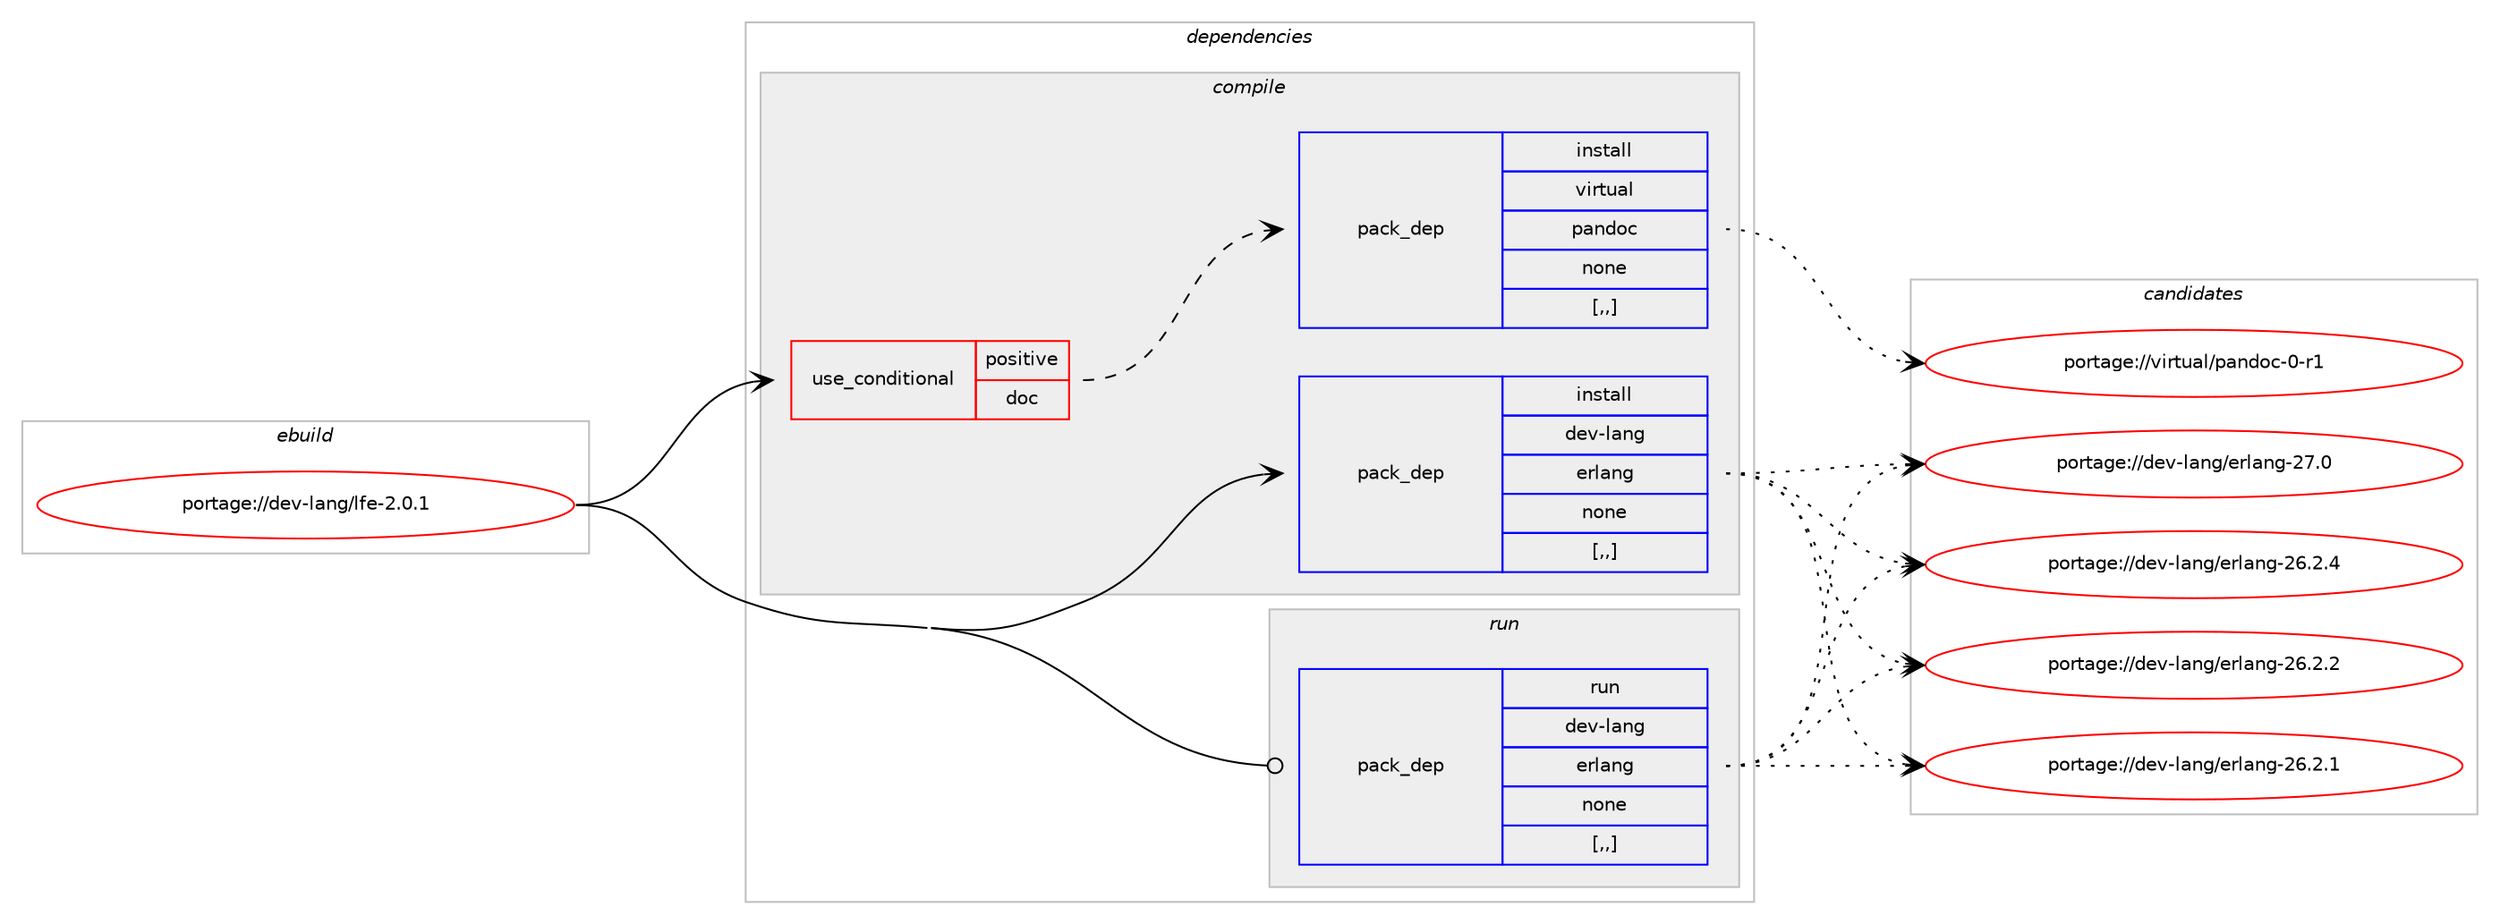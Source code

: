 digraph prolog {

# *************
# Graph options
# *************

newrank=true;
concentrate=true;
compound=true;
graph [rankdir=LR,fontname=Helvetica,fontsize=10,ranksep=1.5];#, ranksep=2.5, nodesep=0.2];
edge  [arrowhead=vee];
node  [fontname=Helvetica,fontsize=10];

# **********
# The ebuild
# **********

subgraph cluster_leftcol {
color=gray;
label=<<i>ebuild</i>>;
id [label="portage://dev-lang/lfe-2.0.1", color=red, width=4, href="../dev-lang/lfe-2.0.1.svg"];
}

# ****************
# The dependencies
# ****************

subgraph cluster_midcol {
color=gray;
label=<<i>dependencies</i>>;
subgraph cluster_compile {
fillcolor="#eeeeee";
style=filled;
label=<<i>compile</i>>;
subgraph cond23079 {
dependency99859 [label=<<TABLE BORDER="0" CELLBORDER="1" CELLSPACING="0" CELLPADDING="4"><TR><TD ROWSPAN="3" CELLPADDING="10">use_conditional</TD></TR><TR><TD>positive</TD></TR><TR><TD>doc</TD></TR></TABLE>>, shape=none, color=red];
subgraph pack75709 {
dependency99860 [label=<<TABLE BORDER="0" CELLBORDER="1" CELLSPACING="0" CELLPADDING="4" WIDTH="220"><TR><TD ROWSPAN="6" CELLPADDING="30">pack_dep</TD></TR><TR><TD WIDTH="110">install</TD></TR><TR><TD>virtual</TD></TR><TR><TD>pandoc</TD></TR><TR><TD>none</TD></TR><TR><TD>[,,]</TD></TR></TABLE>>, shape=none, color=blue];
}
dependency99859:e -> dependency99860:w [weight=20,style="dashed",arrowhead="vee"];
}
id:e -> dependency99859:w [weight=20,style="solid",arrowhead="vee"];
subgraph pack75710 {
dependency99861 [label=<<TABLE BORDER="0" CELLBORDER="1" CELLSPACING="0" CELLPADDING="4" WIDTH="220"><TR><TD ROWSPAN="6" CELLPADDING="30">pack_dep</TD></TR><TR><TD WIDTH="110">install</TD></TR><TR><TD>dev-lang</TD></TR><TR><TD>erlang</TD></TR><TR><TD>none</TD></TR><TR><TD>[,,]</TD></TR></TABLE>>, shape=none, color=blue];
}
id:e -> dependency99861:w [weight=20,style="solid",arrowhead="vee"];
}
subgraph cluster_compileandrun {
fillcolor="#eeeeee";
style=filled;
label=<<i>compile and run</i>>;
}
subgraph cluster_run {
fillcolor="#eeeeee";
style=filled;
label=<<i>run</i>>;
subgraph pack75711 {
dependency99862 [label=<<TABLE BORDER="0" CELLBORDER="1" CELLSPACING="0" CELLPADDING="4" WIDTH="220"><TR><TD ROWSPAN="6" CELLPADDING="30">pack_dep</TD></TR><TR><TD WIDTH="110">run</TD></TR><TR><TD>dev-lang</TD></TR><TR><TD>erlang</TD></TR><TR><TD>none</TD></TR><TR><TD>[,,]</TD></TR></TABLE>>, shape=none, color=blue];
}
id:e -> dependency99862:w [weight=20,style="solid",arrowhead="odot"];
}
}

# **************
# The candidates
# **************

subgraph cluster_choices {
rank=same;
color=gray;
label=<<i>candidates</i>>;

subgraph choice75709 {
color=black;
nodesep=1;
choice1181051141161179710847112971101001119945484511449 [label="portage://virtual/pandoc-0-r1", color=red, width=4,href="../virtual/pandoc-0-r1.svg"];
dependency99860:e -> choice1181051141161179710847112971101001119945484511449:w [style=dotted,weight="100"];
}
subgraph choice75710 {
color=black;
nodesep=1;
choice100101118451089711010347101114108971101034550554648 [label="portage://dev-lang/erlang-27.0", color=red, width=4,href="../dev-lang/erlang-27.0.svg"];
choice1001011184510897110103471011141089711010345505446504652 [label="portage://dev-lang/erlang-26.2.4", color=red, width=4,href="../dev-lang/erlang-26.2.4.svg"];
choice1001011184510897110103471011141089711010345505446504650 [label="portage://dev-lang/erlang-26.2.2", color=red, width=4,href="../dev-lang/erlang-26.2.2.svg"];
choice1001011184510897110103471011141089711010345505446504649 [label="portage://dev-lang/erlang-26.2.1", color=red, width=4,href="../dev-lang/erlang-26.2.1.svg"];
dependency99861:e -> choice100101118451089711010347101114108971101034550554648:w [style=dotted,weight="100"];
dependency99861:e -> choice1001011184510897110103471011141089711010345505446504652:w [style=dotted,weight="100"];
dependency99861:e -> choice1001011184510897110103471011141089711010345505446504650:w [style=dotted,weight="100"];
dependency99861:e -> choice1001011184510897110103471011141089711010345505446504649:w [style=dotted,weight="100"];
}
subgraph choice75711 {
color=black;
nodesep=1;
choice100101118451089711010347101114108971101034550554648 [label="portage://dev-lang/erlang-27.0", color=red, width=4,href="../dev-lang/erlang-27.0.svg"];
choice1001011184510897110103471011141089711010345505446504652 [label="portage://dev-lang/erlang-26.2.4", color=red, width=4,href="../dev-lang/erlang-26.2.4.svg"];
choice1001011184510897110103471011141089711010345505446504650 [label="portage://dev-lang/erlang-26.2.2", color=red, width=4,href="../dev-lang/erlang-26.2.2.svg"];
choice1001011184510897110103471011141089711010345505446504649 [label="portage://dev-lang/erlang-26.2.1", color=red, width=4,href="../dev-lang/erlang-26.2.1.svg"];
dependency99862:e -> choice100101118451089711010347101114108971101034550554648:w [style=dotted,weight="100"];
dependency99862:e -> choice1001011184510897110103471011141089711010345505446504652:w [style=dotted,weight="100"];
dependency99862:e -> choice1001011184510897110103471011141089711010345505446504650:w [style=dotted,weight="100"];
dependency99862:e -> choice1001011184510897110103471011141089711010345505446504649:w [style=dotted,weight="100"];
}
}

}
